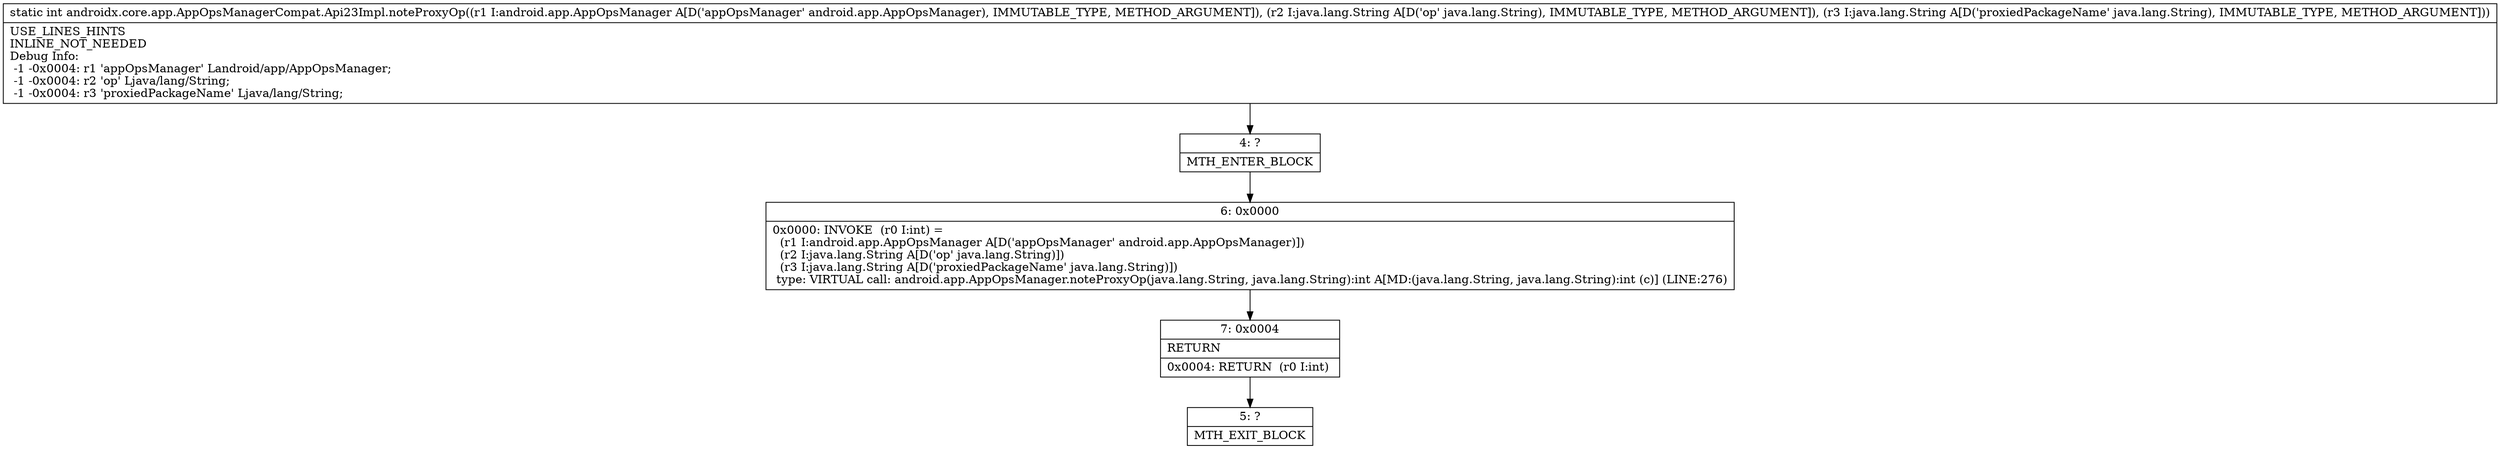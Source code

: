 digraph "CFG forandroidx.core.app.AppOpsManagerCompat.Api23Impl.noteProxyOp(Landroid\/app\/AppOpsManager;Ljava\/lang\/String;Ljava\/lang\/String;)I" {
Node_4 [shape=record,label="{4\:\ ?|MTH_ENTER_BLOCK\l}"];
Node_6 [shape=record,label="{6\:\ 0x0000|0x0000: INVOKE  (r0 I:int) = \l  (r1 I:android.app.AppOpsManager A[D('appOpsManager' android.app.AppOpsManager)])\l  (r2 I:java.lang.String A[D('op' java.lang.String)])\l  (r3 I:java.lang.String A[D('proxiedPackageName' java.lang.String)])\l type: VIRTUAL call: android.app.AppOpsManager.noteProxyOp(java.lang.String, java.lang.String):int A[MD:(java.lang.String, java.lang.String):int (c)] (LINE:276)\l}"];
Node_7 [shape=record,label="{7\:\ 0x0004|RETURN\l|0x0004: RETURN  (r0 I:int) \l}"];
Node_5 [shape=record,label="{5\:\ ?|MTH_EXIT_BLOCK\l}"];
MethodNode[shape=record,label="{static int androidx.core.app.AppOpsManagerCompat.Api23Impl.noteProxyOp((r1 I:android.app.AppOpsManager A[D('appOpsManager' android.app.AppOpsManager), IMMUTABLE_TYPE, METHOD_ARGUMENT]), (r2 I:java.lang.String A[D('op' java.lang.String), IMMUTABLE_TYPE, METHOD_ARGUMENT]), (r3 I:java.lang.String A[D('proxiedPackageName' java.lang.String), IMMUTABLE_TYPE, METHOD_ARGUMENT]))  | USE_LINES_HINTS\lINLINE_NOT_NEEDED\lDebug Info:\l  \-1 \-0x0004: r1 'appOpsManager' Landroid\/app\/AppOpsManager;\l  \-1 \-0x0004: r2 'op' Ljava\/lang\/String;\l  \-1 \-0x0004: r3 'proxiedPackageName' Ljava\/lang\/String;\l}"];
MethodNode -> Node_4;Node_4 -> Node_6;
Node_6 -> Node_7;
Node_7 -> Node_5;
}

